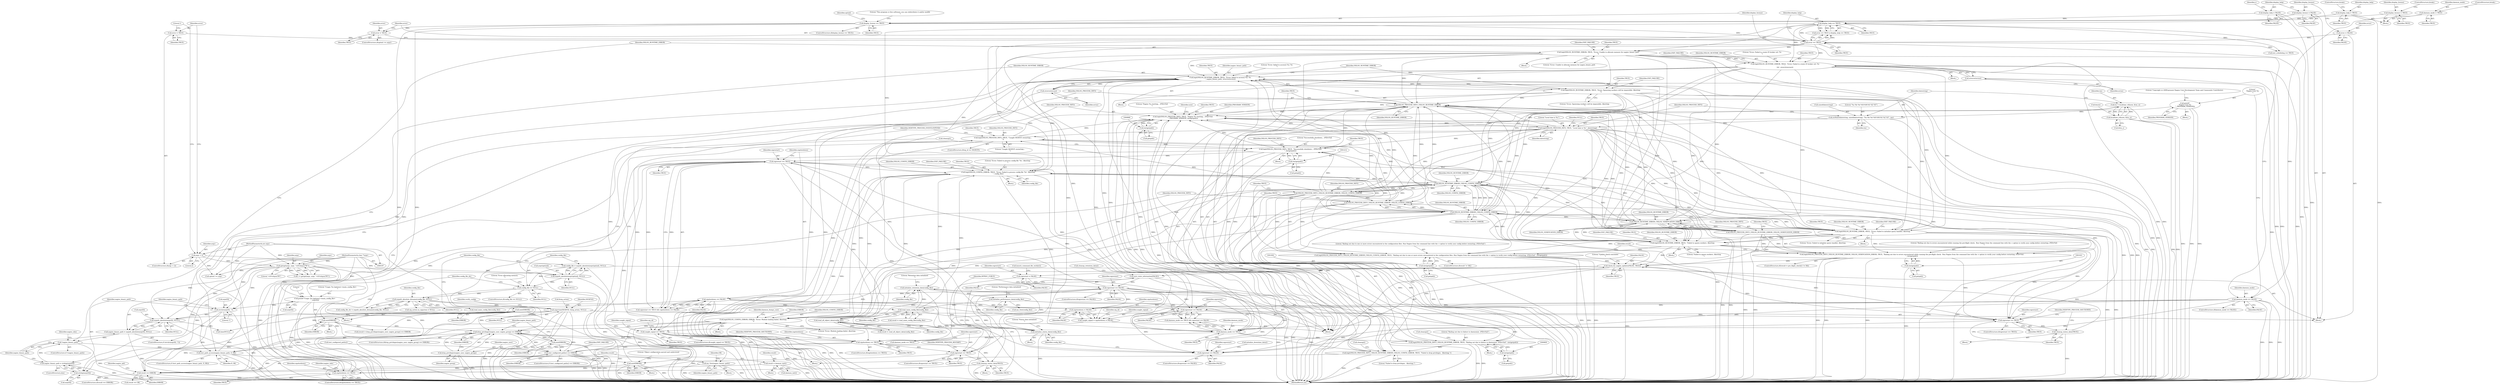 digraph "0_nagioscore_1b197346d490df2e2d3b1dcce5ac6134ad0c8752@API" {
"1001235" [label="(Call,my_free(nagios_binary_path))"];
"1000842" [label="(Call,logit(NSLOG_RUNTIME_ERROR, TRUE, \"Error: failed to access() %s: %s\n\", nagios_binary_path, strerror(errno)))"];
"1000803" [label="(Call,NSLOG_PROCESS_INFO | NSLOG_RUNTIME_ERROR)"];
"1001154" [label="(Call,logit(NSLOG_PROCESS_INFO, TRUE, \"Caught SIGHUP, restarting...\n\"))"];
"1000887" [label="(Call,logit(NSLOG_PROCESS_INFO, TRUE, \"Local time is %s\", datestring))"];
"1000862" [label="(Call,logit(NSLOG_PROCESS_INFO, TRUE, \"Nagios %s starting... (PID=%d)\n\", PROGRAM_VERSION, (int)getpid()))"];
"1001207" [label="(Call,logit(NSLOG_PROCESS_INFO, TRUE, \"Successfully shutdown... (PID=%d)\n\", (int)getpid()))"];
"1000994" [label="(Call,NSLOG_PROCESS_INFO | NSLOG_RUNTIME_ERROR | NSLOG_CONFIG_ERROR)"];
"1000996" [label="(Call,NSLOG_RUNTIME_ERROR | NSLOG_CONFIG_ERROR)"];
"1000715" [label="(Call,logit(NSLOG_RUNTIME_ERROR, TRUE, \"Error: Failed to create IO broker set: %s\n\",\n\t\t\t\t  strerror(errno)))"];
"1000703" [label="(Call,logit(NSLOG_RUNTIME_ERROR, TRUE, \"Error: Unable to allocate memory for nagios_binary_path\n\"))"];
"1000394" [label="(Call,display_help == TRUE)"];
"1000211" [label="(Call,display_help = FALSE)"];
"1000276" [label="(Call,display_help = TRUE)"];
"1000391" [label="(Call,error == TRUE)"];
"1000386" [label="(Call,error = TRUE)"];
"1000356" [label="(Call,display_license == TRUE)"];
"1000281" [label="(Call,display_license = TRUE)"];
"1000207" [label="(Call,display_license = FALSE)"];
"1000249" [label="(Call,error = TRUE)"];
"1000203" [label="(Call,error = FALSE)"];
"1000719" [label="(Call,strerror(errno))"];
"1000849" [label="(Call,logit(NSLOG_RUNTIME_ERROR, TRUE, \"Error: Spawning workers will be impossible. Aborting.\n\"))"];
"1000829" [label="(Call,NSLOG_RUNTIME_ERROR | NSLOG_CONFIG_ERROR)"];
"1001015" [label="(Call,NSLOG_RUNTIME_ERROR | NSLOG_VERIFICATION_ERROR)"];
"1000926" [label="(Call,logit(NSLOG_RUNTIME_ERROR, TRUE, \"Failed to spawn workers. Aborting\n\"))"];
"1000909" [label="(Call,logit(NSLOG_RUNTIME_ERROR, TRUE, \"Error: Failed to initialize query handler. Aborting\n\"))"];
"1000961" [label="(Call,logit(NSLOG_CONFIG_ERROR, ERROR, \"Error: Module loading failed. Aborting.\n\"))"];
"1000755" [label="(Call,logit(NSLOG_CONFIG_ERROR, TRUE, \"Error: Failed to process config file '%s'. Aborting\n\", config_file))"];
"1001217" [label="(Call,sigrestart == TRUE)"];
"1001188" [label="(Call,sigrestart == FALSE)"];
"1001174" [label="(Call,sigrestart == TRUE)"];
"1001105" [label="(Call,sigrestart = FALSE)"];
"1001089" [label="(Call,check_for_nagios_updates(FALSE, TRUE))"];
"1001058" [label="(Call,sigrestart == FALSE)"];
"1000790" [label="(Call,sigrestart == FALSE)"];
"1000337" [label="(Call,daemon_mode == FALSE)"];
"1000295" [label="(Call,daemon_mode = TRUE)"];
"1001220" [label="(Call,sigshutdown == FALSE)"];
"1001197" [label="(Call,sigshutdown == TRUE)"];
"1001164" [label="(Call,sigshutdown == TRUE)"];
"1000732" [label="(Call,sigshutdown = FALSE)"];
"1001146" [label="(Call,caught_signal == TRUE)"];
"1000730" [label="(Call,caught_signal = sigshutdown = FALSE)"];
"1001192" [label="(Call,cleanup_status_data(TRUE))"];
"1001029" [label="(Call,sigrestart == TRUE)"];
"1000993" [label="(Call,logit(NSLOG_PROCESS_INFO | NSLOG_RUNTIME_ERROR | NSLOG_CONFIG_ERROR, TRUE, \"Bailing out due to one or more errors encountered in the configuration files. Run Nagios from the command line with the -v option to verify your config before restarting. (PID=%d)\", (int)getpid()))"];
"1001001" [label="(Call,(int)getpid())"];
"1001012" [label="(Call,logit(NSLOG_PROCESS_INFO | NSLOG_RUNTIME_ERROR | NSLOG_VERIFICATION_ERROR, TRUE, \"Bailing out due to errors encountered while running the pre-flight check.  Run Nagios from the command line with the -v option to verify your config before restarting. (PID=%d)\n\", (int)getpid()))"];
"1001013" [label="(Call,NSLOG_PROCESS_INFO | NSLOG_RUNTIME_ERROR | NSLOG_VERIFICATION_ERROR)"];
"1001020" [label="(Call,(int)getpid())"];
"1001033" [label="(Call,cleanup_status_data(TRUE))"];
"1001182" [label="(Call,save_state_information(FALSE))"];
"1000748" [label="(Call,read_main_config_file(config_file))"];
"1001079" [label="(Call,initialize_performance_data(config_file))"];
"1001069" [label="(Call,initialize_retention_data(config_file))"];
"1000987" [label="(Call,read_all_object_data(config_file))"];
"1001062" [label="(Call,initialize_status_data(config_file))"];
"1000457" [label="(Call,nspath_absolute_dirname(config_file, NULL))"];
"1000447" [label="(Call,config_file == NULL)"];
"1000439" [label="(Call,config_file = nspath_absolute(argv[optind], NULL))"];
"1000441" [label="(Call,nspath_absolute(argv[optind], NULL))"];
"1000257" [label="(Call,getopt(argc, argv, \"+hVvdspuxTW\"))"];
"1000246" [label="(Call,argc < 2)"];
"1000198" [label="(MethodParameterIn,int argc)"];
"1000199" [label="(MethodParameterIn,char **argv)"];
"1000856" [label="(Call,test_configured_paths() == ERROR)"];
"1000820" [label="(Call,drop_privileges(nagios_user, nagios_group) == ERROR)"];
"1000821" [label="(Call,drop_privileges(nagios_user, nagios_group))"];
"1001041" [label="(Call,exit(ERROR))"];
"1000437" [label="(Call,exit(ERROR))"];
"1000798" [label="(Call,result == ERROR)"];
"1000794" [label="(Call,result = daemon_init())"];
"1000453" [label="(Call,exit(ERROR))"];
"1000835" [label="(Call,exit(ERROR))"];
"1001211" [label="(Call,(int)getpid())"];
"1000827" [label="(Call,NSLOG_PROCESS_INFO | NSLOG_RUNTIME_ERROR | NSLOG_CONFIG_ERROR)"];
"1000787" [label="(Call,daemon_mode == TRUE)"];
"1000802" [label="(Call,logit(NSLOG_PROCESS_INFO | NSLOG_RUNTIME_ERROR, TRUE, \"Bailing out due to failure to daemonize. (PID=%d)\", (int)getpid()))"];
"1000808" [label="(Call,(int)getpid())"];
"1000826" [label="(Call,logit(NSLOG_PROCESS_INFO | NSLOG_RUNTIME_ERROR | NSLOG_CONFIG_ERROR, TRUE, \"Failed to drop privileges.  Aborting.\"))"];
"1000341" [label="(Call,printf(\"\nNagios Core %s\n\", PROGRAM_VERSION))"];
"1000867" [label="(Call,(int)getpid())"];
"1000881" [label="(Call,strftime(datestring, sizeof(datestring), \"%a %b %d %H:%M:%S %Z %Y\", tm))"];
"1000874" [label="(Call,tm = localtime_r(&now, &tm_s))"];
"1000876" [label="(Call,localtime_r(&now, &tm_s))"];
"1000838" [label="(Call,test_path_access(nagios_binary_path, X_OK))"];
"1000700" [label="(Call,!nagios_binary_path)"];
"1000685" [label="(Call,nagios_binary_path = nspath_absolute(argv[0], NULL))"];
"1000687" [label="(Call,nspath_absolute(argv[0], NULL))"];
"1000680" [label="(Call,strchr(argv[0], '/'))"];
"1000398" [label="(Call,printf(\"Usage: %s [options] <main_config_file>\n\", argv[0]))"];
"1000482" [label="(Call,sigaction(SIGXFSZ, &sig_action, NULL))"];
"1000693" [label="(Call,nagios_binary_path = strdup(argv[0]))"];
"1000695" [label="(Call,strdup(argv[0]))"];
"1000847" [label="(Call,strerror(errno))"];
"1000799" [label="(Identifier,result)"];
"1000253" [label="(Literal,1)"];
"1000694" [label="(Identifier,nagios_binary_path)"];
"1000858" [label="(Identifier,ERROR)"];
"1000881" [label="(Call,strftime(datestring, sizeof(datestring), \"%a %b %d %H:%M:%S %Z %Y\", tm))"];
"1000339" [label="(Identifier,FALSE)"];
"1001060" [label="(Identifier,FALSE)"];
"1000837" [label="(ControlStructure,if (test_path_access(nagios_binary_path, X_OK)))"];
"1000987" [label="(Call,read_all_object_data(config_file))"];
"1000911" [label="(Identifier,TRUE)"];
"1000678" [label="(Block,)"];
"1001192" [label="(Call,cleanup_status_data(TRUE))"];
"1000797" [label="(ControlStructure,if(result == ERROR))"];
"1000786" [label="(Call,daemon_mode == TRUE && sigrestart == FALSE)"];
"1001187" [label="(ControlStructure,if(sigrestart == FALSE))"];
"1000257" [label="(Call,getopt(argc, argv, \"+hVvdspuxTW\"))"];
"1001189" [label="(Identifier,sigrestart)"];
"1000250" [label="(Identifier,error)"];
"1000843" [label="(Identifier,NSLOG_RUNTIME_ERROR)"];
"1000460" [label="(Call,sig_action.sa_sigaction = NULL)"];
"1000912" [label="(Literal,\"Error: Failed to initialize query handler. Aborting\n\")"];
"1000883" [label="(Call,sizeof(datestring))"];
"1000388" [label="(Identifier,TRUE)"];
"1001195" [label="(Identifier,WPROC_FORCE)"];
"1001006" [label="(ControlStructure,if((result = pre_flight_check()) != OK))"];
"1000796" [label="(Call,daemon_init())"];
"1000925" [label="(Block,)"];
"1001107" [label="(Identifier,FALSE)"];
"1000851" [label="(Identifier,TRUE)"];
"1000794" [label="(Call,result = daemon_init())"];
"1001200" [label="(Block,)"];
"1000681" [label="(Call,argv[0])"];
"1001236" [label="(Identifier,nagios_binary_path)"];
"1000283" [label="(Identifier,TRUE)"];
"1000847" [label="(Call,strerror(errno))"];
"1000398" [label="(Call,printf(\"Usage: %s [options] <main_config_file>\n\", argv[0]))"];
"1001027" [label="(Block,)"];
"1000867" [label="(Call,(int)getpid())"];
"1001016" [label="(Identifier,NSLOG_RUNTIME_ERROR)"];
"1001148" [label="(Identifier,TRUE)"];
"1000842" [label="(Call,logit(NSLOG_RUNTIME_ERROR, TRUE, \"Error: failed to access() %s: %s\n\", nagios_binary_path, strerror(errno)))"];
"1000754" [label="(Block,)"];
"1000382" [label="(ControlStructure,if(optind >= argc))"];
"1000486" [label="(Identifier,NULL)"];
"1000839" [label="(Identifier,nagios_binary_path)"];
"1001221" [label="(Identifier,sigshutdown)"];
"1000963" [label="(Identifier,ERROR)"];
"1000445" [label="(Identifier,NULL)"];
"1001091" [label="(Identifier,TRUE)"];
"1001196" [label="(ControlStructure,if(sigshutdown == TRUE))"];
"1000985" [label="(Call,result = read_all_object_data(config_file))"];
"1001184" [label="(Call,cleanup_retention_data())"];
"1000805" [label="(Identifier,NSLOG_RUNTIME_ERROR)"];
"1000273" [label="(Block,)"];
"1001059" [label="(Identifier,sigrestart)"];
"1000852" [label="(Literal,\"Error: Spawning workers will be impossible. Aborting.\n\")"];
"1001000" [label="(Literal,\"Bailing out due to one or more errors encountered in the configuration files. Run Nagios from the command line with the -v option to verify your config before restarting. (PID=%d)\")"];
"1000822" [label="(Identifier,nagios_user)"];
"1000204" [label="(Identifier,error)"];
"1001154" [label="(Call,logit(NSLOG_PROCESS_INFO, TRUE, \"Caught SIGHUP, restarting...\n\"))"];
"1000848" [label="(Identifier,errno)"];
"1001235" [label="(Call,my_free(nagios_binary_path))"];
"1001188" [label="(Call,sigrestart == FALSE)"];
"1000733" [label="(Identifier,sigshutdown)"];
"1000459" [label="(Identifier,NULL)"];
"1000862" [label="(Call,logit(NSLOG_PROCESS_INFO, TRUE, \"Nagios %s starting... (PID=%d)\n\", PROGRAM_VERSION, (int)getpid()))"];
"1000821" [label="(Call,drop_privileges(nagios_user, nagios_group))"];
"1000199" [label="(MethodParameterIn,char **argv)"];
"1000680" [label="(Call,strchr(argv[0], '/'))"];
"1001145" [label="(ControlStructure,if(caught_signal == TRUE))"];
"1000438" [label="(Identifier,ERROR)"];
"1001217" [label="(Call,sigrestart == TRUE)"];
"1000871" [label="(Identifier,now)"];
"1000207" [label="(Call,display_license = FALSE)"];
"1001044" [label="(Literal,\"Object configuration parsed and understood\n\")"];
"1000789" [label="(Identifier,TRUE)"];
"1001028" [label="(ControlStructure,if(sigrestart == TRUE))"];
"1000874" [label="(Call,tm = localtime_r(&now, &tm_s))"];
"1000437" [label="(Call,exit(ERROR))"];
"1000910" [label="(Identifier,NSLOG_RUNTIME_ERROR)"];
"1000829" [label="(Call,NSLOG_RUNTIME_ERROR | NSLOG_CONFIG_ERROR)"];
"1000356" [label="(Call,display_license == TRUE)"];
"1000258" [label="(Identifier,argc)"];
"1001198" [label="(Identifier,sigshutdown)"];
"1001239" [label="(MethodReturn,int)"];
"1000798" [label="(Call,result == ERROR)"];
"1000399" [label="(Literal,\"Usage: %s [options] <main_config_file>\n\")"];
"1000806" [label="(Identifier,TRUE)"];
"1000844" [label="(Identifier,TRUE)"];
"1000383" [label="(Call,optind >= argc)"];
"1000993" [label="(Call,logit(NSLOG_PROCESS_INFO | NSLOG_RUNTIME_ERROR | NSLOG_CONFIG_ERROR, TRUE, \"Bailing out due to one or more errors encountered in the configuration files. Run Nagios from the command line with the -v option to verify your config before restarting. (PID=%d)\", (int)getpid()))"];
"1000927" [label="(Identifier,NSLOG_RUNTIME_ERROR)"];
"1000278" [label="(Identifier,TRUE)"];
"1000716" [label="(Identifier,NSLOG_RUNTIME_ERROR)"];
"1000679" [label="(ControlStructure,if (strchr(argv[0], '/')))"];
"1001058" [label="(Call,sigrestart == FALSE)"];
"1000830" [label="(Identifier,NSLOG_RUNTIME_ERROR)"];
"1000457" [label="(Call,nspath_absolute_dirname(config_file, NULL))"];
"1000704" [label="(Identifier,NSLOG_RUNTIME_ERROR)"];
"1000718" [label="(Literal,\"Error: Failed to create IO broker set: %s\n\")"];
"1000211" [label="(Call,display_help = FALSE)"];
"1000705" [label="(Identifier,TRUE)"];
"1001033" [label="(Call,cleanup_status_data(TRUE))"];
"1000246" [label="(Call,argc < 2)"];
"1001197" [label="(Call,sigshutdown == TRUE)"];
"1000882" [label="(Identifier,datestring)"];
"1001017" [label="(Identifier,NSLOG_VERIFICATION_ERROR)"];
"1000756" [label="(Identifier,NSLOG_CONFIG_ERROR)"];
"1000891" [label="(Identifier,datestring)"];
"1000358" [label="(Identifier,TRUE)"];
"1001178" [label="(Identifier,NEBTYPE_PROCESS_RESTART)"];
"1001220" [label="(Call,sigshutdown == FALSE)"];
"1000453" [label="(Call,exit(ERROR))"];
"1000734" [label="(Identifier,FALSE)"];
"1000404" [label="(Literal,\"\n\")"];
"1000889" [label="(Identifier,TRUE)"];
"1000755" [label="(Call,logit(NSLOG_CONFIG_ERROR, TRUE, \"Error: Failed to process config file '%s'. Aborting\n\", config_file))"];
"1000931" [label="(Identifier,EXIT_FAILURE)"];
"1000820" [label="(Call,drop_privileges(nagios_user, nagios_group) == ERROR)"];
"1001036" [label="(Identifier,NEBTYPE_PROCESS_SHUTDOWN)"];
"1000361" [label="(Literal,\"This program is free software; you can redistribute it and/or modify\n\")"];
"1000787" [label="(Call,daemon_mode == TRUE)"];
"1000483" [label="(Identifier,SIGXFSZ)"];
"1000761" [label="(Identifier,EXIT_FAILURE)"];
"1000791" [label="(Identifier,sigrestart)"];
"1000855" [label="(ControlStructure,if (test_configured_paths() == ERROR))"];
"1000982" [label="(Call,result == OK)"];
"1000732" [label="(Call,sigshutdown = FALSE)"];
"1000297" [label="(Identifier,TRUE)"];
"1000699" [label="(ControlStructure,if (!nagios_binary_path))"];
"1001066" [label="(Call,initialize_downtime_data())"];
"1001191" [label="(Block,)"];
"1000748" [label="(Call,read_main_config_file(config_file))"];
"1000212" [label="(Identifier,display_help)"];
"1000345" [label="(Literal,\"Copyright (c) 2009-present Nagios Core Development Team and Community Contributors\n\")"];
"1001216" [label="(Call,sigrestart == TRUE && sigshutdown == FALSE)"];
"1000879" [label="(Call,&tm_s)"];
"1001207" [label="(Call,logit(NSLOG_PROCESS_INFO, TRUE, \"Successfully shutdown... (PID=%d)\n\", (int)getpid()))"];
"1000276" [label="(Call,display_help = TRUE)"];
"1000875" [label="(Identifier,tm)"];
"1000808" [label="(Call,(int)getpid())"];
"1000703" [label="(Call,logit(NSLOG_RUNTIME_ERROR, TRUE, \"Error: Unable to allocate memory for nagios_binary_path\n\"))"];
"1001108" [label="(Call,launch_command_file_worker())"];
"1000823" [label="(Identifier,nagios_group)"];
"1001034" [label="(Identifier,TRUE)"];
"1000717" [label="(Identifier,TRUE)"];
"1000715" [label="(Call,logit(NSLOG_RUNTIME_ERROR, TRUE, \"Error: Failed to create IO broker set: %s\n\",\n\t\t\t\t  strerror(errno)))"];
"1001199" [label="(Identifier,TRUE)"];
"1001175" [label="(Identifier,sigrestart)"];
"1001165" [label="(Identifier,sigshutdown)"];
"1000890" [label="(Literal,\"Local time is %s\")"];
"1001157" [label="(Literal,\"Caught SIGHUP, restarting...\n\")"];
"1001041" [label="(Call,exit(ERROR))"];
"1000255" [label="(Call,c = getopt(argc, argv, \"+hVvdspuxTW\"))"];
"1000826" [label="(Call,logit(NSLOG_PROCESS_INFO | NSLOG_RUNTIME_ERROR | NSLOG_CONFIG_ERROR, TRUE, \"Failed to drop privileges.  Aborting.\"))"];
"1000834" [label="(Call,cleanup())"];
"1000688" [label="(Call,argv[0])"];
"1000962" [label="(Identifier,NSLOG_CONFIG_ERROR)"];
"1000684" [label="(Literal,'/')"];
"1001082" [label="(Literal,\"Performance data initialized\n\")"];
"1001168" [label="(Identifier,NEBTYPE_PROCESS_SHUTDOWN)"];
"1001003" [label="(Call,getpid())"];
"1001042" [label="(Identifier,ERROR)"];
"1001146" [label="(Call,caught_signal == TRUE)"];
"1000885" [label="(Literal,\"%a %b %d %H:%M:%S %Z %Y\")"];
"1000815" [label="(Identifier,nagios_pid)"];
"1001061" [label="(Block,)"];
"1001156" [label="(Identifier,TRUE)"];
"1000247" [label="(Identifier,argc)"];
"1000964" [label="(Literal,\"Error: Module loading failed. Aborting.\n\")"];
"1001090" [label="(Identifier,FALSE)"];
"1000446" [label="(ControlStructure,if(config_file == NULL))"];
"1001166" [label="(Identifier,TRUE)"];
"1000832" [label="(Identifier,TRUE)"];
"1001213" [label="(Call,getpid())"];
"1000746" [label="(Call,result = read_main_config_file(config_file))"];
"1000854" [label="(Identifier,EXIT_FAILURE)"];
"1001183" [label="(Identifier,FALSE)"];
"1000393" [label="(Identifier,TRUE)"];
"1000929" [label="(Literal,\"Failed to spawn workers. Aborting\n\")"];
"1001193" [label="(Identifier,TRUE)"];
"1000792" [label="(Identifier,FALSE)"];
"1000452" [label="(Literal,\"Error allocating memory.\n\")"];
"1000846" [label="(Identifier,nagios_binary_path)"];
"1001089" [label="(Call,check_for_nagios_updates(FALSE, TRUE))"];
"1000502" [label="(Call,read_main_config_file(config_file))"];
"1000994" [label="(Call,NSLOG_PROCESS_INFO | NSLOG_RUNTIME_ERROR | NSLOG_CONFIG_ERROR)"];
"1000341" [label="(Call,printf(\"\nNagios Core %s\n\", PROGRAM_VERSION))"];
"1000886" [label="(Identifier,tm)"];
"1000213" [label="(Identifier,FALSE)"];
"1000724" [label="(Block,)"];
"1000482" [label="(Call,sigaction(SIGXFSZ, &sig_action, NULL))"];
"1000455" [label="(Call,config_file_dir = nspath_absolute_dirname(config_file, NULL))"];
"1000863" [label="(Identifier,NSLOG_PROCESS_INFO)"];
"1000811" [label="(Call,cleanup())"];
"1000203" [label="(Call,error = FALSE)"];
"1000845" [label="(Literal,\"Error: failed to access() %s: %s\n\")"];
"1000800" [label="(Identifier,ERROR)"];
"1000838" [label="(Call,test_path_access(nagios_binary_path, X_OK))"];
"1001159" [label="(Identifier,NEBTYPE_PROCESS_EVENTLOOPEND)"];
"1000810" [label="(Call,getpid())"];
"1000887" [label="(Call,logit(NSLOG_PROCESS_INFO, TRUE, \"Local time is %s\", datestring))"];
"1000996" [label="(Call,NSLOG_RUNTIME_ERROR | NSLOG_CONFIG_ERROR)"];
"1000198" [label="(MethodParameterIn,int argc)"];
"1001209" [label="(Identifier,TRUE)"];
"1001062" [label="(Call,initialize_status_data(config_file))"];
"1000909" [label="(Call,logit(NSLOG_RUNTIME_ERROR, TRUE, \"Error: Failed to initialize query handler. Aborting\n\"))"];
"1001069" [label="(Call,initialize_retention_data(config_file))"];
"1000857" [label="(Call,test_configured_paths())"];
"1000249" [label="(Call,error = TRUE)"];
"1000441" [label="(Call,nspath_absolute(argv[optind], NULL))"];
"1000251" [label="(Identifier,TRUE)"];
"1000454" [label="(Identifier,ERROR)"];
"1000208" [label="(Identifier,display_license)"];
"1000298" [label="(ControlStructure,break;)"];
"1001182" [label="(Call,save_state_information(FALSE))"];
"1000392" [label="(Identifier,error)"];
"1000749" [label="(Identifier,config_file)"];
"1000836" [label="(Identifier,ERROR)"];
"1000999" [label="(Identifier,TRUE)"];
"1000296" [label="(Identifier,daemon_mode)"];
"1001190" [label="(Identifier,FALSE)"];
"1000757" [label="(Identifier,TRUE)"];
"1000284" [label="(ControlStructure,break;)"];
"1000458" [label="(Identifier,config_file)"];
"1000342" [label="(Literal,\"\nNagios Core %s\n\")"];
"1000397" [label="(Block,)"];
"1000343" [label="(Identifier,PROGRAM_VERSION)"];
"1001022" [label="(Call,getpid())"];
"1000338" [label="(Identifier,daemon_mode)"];
"1000489" [label="(Identifier,verify_config)"];
"1000766" [label="(Call,time(NULL))"];
"1001164" [label="(Call,sigshutdown == TRUE)"];
"1001079" [label="(Call,initialize_performance_data(config_file))"];
"1000790" [label="(Call,sigrestart == FALSE)"];
"1000731" [label="(Identifier,caught_signal)"];
"1001238" [label="(Identifier,OK)"];
"1000720" [label="(Identifier,errno)"];
"1000864" [label="(Identifier,TRUE)"];
"1000696" [label="(Call,argv[0])"];
"1000387" [label="(Identifier,error)"];
"1001018" [label="(Identifier,TRUE)"];
"1000960" [label="(Block,)"];
"1000827" [label="(Call,NSLOG_PROCESS_INFO | NSLOG_RUNTIME_ERROR | NSLOG_CONFIG_ERROR)"];
"1001031" [label="(Identifier,TRUE)"];
"1001030" [label="(Identifier,sigrestart)"];
"1000807" [label="(Literal,\"Bailing out due to failure to daemonize. (PID=%d)\")"];
"1000961" [label="(Call,logit(NSLOG_CONFIG_ERROR, ERROR, \"Error: Module loading failed. Aborting.\n\"))"];
"1000248" [label="(Literal,2)"];
"1000995" [label="(Identifier,NSLOG_PROCESS_INFO)"];
"1000869" [label="(Call,getpid())"];
"1000861" [label="(Identifier,EXIT_FAILURE)"];
"1000205" [label="(Identifier,FALSE)"];
"1001208" [label="(Identifier,NSLOG_PROCESS_INFO)"];
"1000440" [label="(Identifier,config_file)"];
"1000719" [label="(Call,strerror(errno))"];
"1000835" [label="(Call,exit(ERROR))"];
"1000702" [label="(Block,)"];
"1000876" [label="(Call,localtime_r(&now, &tm_s))"];
"1000692" [label="(ControlStructure,else)"];
"1000988" [label="(Identifier,config_file)"];
"1000281" [label="(Call,display_license = TRUE)"];
"1001106" [label="(Identifier,sigrestart)"];
"1000888" [label="(Identifier,NSLOG_PROCESS_INFO)"];
"1000804" [label="(Identifier,NSLOG_PROCESS_INFO)"];
"1001150" [label="(ControlStructure,if(sig_id == SIGHUP))"];
"1000802" [label="(Call,logit(NSLOG_PROCESS_INFO | NSLOG_RUNTIME_ERROR, TRUE, \"Bailing out due to failure to daemonize. (PID=%d)\", (int)getpid()))"];
"1001014" [label="(Identifier,NSLOG_PROCESS_INFO)"];
"1000384" [label="(Identifier,optind)"];
"1001222" [label="(Identifier,FALSE)"];
"1000841" [label="(Block,)"];
"1001001" [label="(Call,(int)getpid())"];
"1000396" [label="(Identifier,TRUE)"];
"1000708" [label="(Identifier,EXIT_FAILURE)"];
"1001155" [label="(Identifier,NSLOG_PROCESS_INFO)"];
"1000914" [label="(Identifier,EXIT_FAILURE)"];
"1000386" [label="(Call,error = TRUE)"];
"1000866" [label="(Identifier,PROGRAM_VERSION)"];
"1001219" [label="(Identifier,TRUE)"];
"1000245" [label="(ControlStructure,if(argc < 2))"];
"1000447" [label="(Call,config_file == NULL)"];
"1001025" [label="(Identifier,result)"];
"1001173" [label="(ControlStructure,if(sigrestart == TRUE))"];
"1000706" [label="(Literal,\"Error: Unable to allocate memory for nagios_binary_path\n\")"];
"1000712" [label="(Identifier,nagios_iobs)"];
"1000395" [label="(Identifier,display_help)"];
"1001174" [label="(Call,sigrestart == TRUE)"];
"1000819" [label="(ControlStructure,if(drop_privileges(nagios_user, nagios_group) == ERROR))"];
"1000828" [label="(Identifier,NSLOG_PROCESS_INFO)"];
"1001147" [label="(Identifier,caught_signal)"];
"1001152" [label="(Identifier,sig_id)"];
"1001029" [label="(Call,sigrestart == TRUE)"];
"1000449" [label="(Identifier,NULL)"];
"1000279" [label="(ControlStructure,break;)"];
"1001072" [label="(Literal,\"Retention data initialized\n\")"];
"1000277" [label="(Identifier,display_help)"];
"1001070" [label="(Identifier,config_file)"];
"1000336" [label="(ControlStructure,if(daemon_mode == FALSE))"];
"1000484" [label="(Call,&sig_action)"];
"1000856" [label="(Call,test_configured_paths() == ERROR)"];
"1000216" [label="(Identifier,c)"];
"1000448" [label="(Identifier,config_file)"];
"1000758" [label="(Literal,\"Error: Failed to process config file '%s'. Aborting\n\")"];
"1000390" [label="(Call,error == TRUE || display_help == TRUE)"];
"1001231" [label="(Call,my_free(config_file))"];
"1000627" [label="(Call,test_scheduling == TRUE)"];
"1000209" [label="(Identifier,FALSE)"];
"1000700" [label="(Call,!nagios_binary_path)"];
"1000840" [label="(Identifier,X_OK)"];
"1000893" [label="(Identifier,NULL)"];
"1000966" [label="(Identifier,daemon_dumps_core)"];
"1001012" [label="(Call,logit(NSLOG_PROCESS_INFO | NSLOG_RUNTIME_ERROR | NSLOG_VERIFICATION_ERROR, TRUE, \"Bailing out due to errors encountered while running the pre-flight check.  Run Nagios from the command line with the -v option to verify your config before restarting. (PID=%d)\n\", (int)getpid()))"];
"1001105" [label="(Call,sigrestart = FALSE)"];
"1001057" [label="(ControlStructure,if(sigrestart == FALSE))"];
"1000357" [label="(Identifier,display_license)"];
"1000788" [label="(Identifier,daemon_mode)"];
"1000803" [label="(Call,NSLOG_PROCESS_INFO | NSLOG_RUNTIME_ERROR)"];
"1000793" [label="(Block,)"];
"1000691" [label="(Identifier,NULL)"];
"1000801" [label="(Block,)"];
"1001019" [label="(Literal,\"Bailing out due to errors encountered while running the pre-flight check.  Run Nagios from the command line with the -v option to verify your config before restarting. (PID=%d)\n\")"];
"1000877" [label="(Call,&now)"];
"1001176" [label="(Identifier,TRUE)"];
"1001015" [label="(Call,NSLOG_RUNTIME_ERROR | NSLOG_VERIFICATION_ERROR)"];
"1000518" [label="(Call,(result = drop_privileges(nagios_user, nagios_group)) == ERROR)"];
"1001032" [label="(Block,)"];
"1000928" [label="(Identifier,TRUE)"];
"1000394" [label="(Call,display_help == TRUE)"];
"1001210" [label="(Literal,\"Successfully shutdown... (PID=%d)\n\")"];
"1000989" [label="(ControlStructure,if(result != OK))"];
"1000450" [label="(Block,)"];
"1000259" [label="(Identifier,argv)"];
"1000850" [label="(Identifier,NSLOG_RUNTIME_ERROR)"];
"1000714" [label="(Block,)"];
"1000686" [label="(Identifier,nagios_binary_path)"];
"1000439" [label="(Call,config_file = nspath_absolute(argv[optind], NULL))"];
"1001065" [label="(Literal,\"Status data initialized\n\")"];
"1001214" [label="(Call,cleanup())"];
"1001218" [label="(Identifier,sigrestart)"];
"1000865" [label="(Literal,\"Nagios %s starting... (PID=%d)\n\")"];
"1000687" [label="(Call,nspath_absolute(argv[0], NULL))"];
"1001224" [label="(Call,daemon_mode == TRUE)"];
"1000795" [label="(Identifier,result)"];
"1001211" [label="(Call,(int)getpid())"];
"1000282" [label="(Identifier,display_license)"];
"1000295" [label="(Call,daemon_mode = TRUE)"];
"1000701" [label="(Identifier,nagios_binary_path)"];
"1001063" [label="(Identifier,config_file)"];
"1000759" [label="(Identifier,config_file)"];
"1000824" [label="(Identifier,ERROR)"];
"1000260" [label="(Literal,\"+hVvdspuxTW\")"];
"1001020" [label="(Call,(int)getpid())"];
"1000736" [label="(Identifier,sig_id)"];
"1000456" [label="(Identifier,config_file_dir)"];
"1000355" [label="(ControlStructure,if(display_license == TRUE))"];
"1000340" [label="(Block,)"];
"1000833" [label="(Literal,\"Failed to drop privileges.  Aborting.\")"];
"1001093" [label="(Literal,\"Update check concluded\n\")"];
"1000685" [label="(Call,nagios_binary_path = nspath_absolute(argv[0], NULL))"];
"1001163" [label="(ControlStructure,if(sigshutdown == TRUE))"];
"1000926" [label="(Call,logit(NSLOG_RUNTIME_ERROR, TRUE, \"Failed to spawn workers. Aborting\n\"))"];
"1000200" [label="(Block,)"];
"1000849" [label="(Call,logit(NSLOG_RUNTIME_ERROR, TRUE, \"Error: Spawning workers will be impossible. Aborting.\n\"))"];
"1000693" [label="(Call,nagios_binary_path = strdup(argv[0]))"];
"1001013" [label="(Call,NSLOG_PROCESS_INFO | NSLOG_RUNTIME_ERROR | NSLOG_VERIFICATION_ERROR)"];
"1000695" [label="(Call,strdup(argv[0]))"];
"1000400" [label="(Call,argv[0])"];
"1001080" [label="(Identifier,config_file)"];
"1000730" [label="(Call,caught_signal = sigshutdown = FALSE)"];
"1001202" [label="(Identifier,nagios_iobs)"];
"1000998" [label="(Identifier,NSLOG_CONFIG_ERROR)"];
"1000831" [label="(Identifier,NSLOG_CONFIG_ERROR)"];
"1000442" [label="(Call,argv[optind])"];
"1000722" [label="(Identifier,EXIT_FAILURE)"];
"1000908" [label="(Block,)"];
"1000391" [label="(Call,error == TRUE)"];
"1000997" [label="(Identifier,NSLOG_RUNTIME_ERROR)"];
"1000337" [label="(Call,daemon_mode == FALSE)"];
"1000825" [label="(Block,)"];
"1001235" -> "1000678"  [label="AST: "];
"1001235" -> "1001236"  [label="CFG: "];
"1001236" -> "1001235"  [label="AST: "];
"1001238" -> "1001235"  [label="CFG: "];
"1001235" -> "1001239"  [label="DDG: "];
"1001235" -> "1001239"  [label="DDG: "];
"1000842" -> "1001235"  [label="DDG: "];
"1000838" -> "1001235"  [label="DDG: "];
"1000842" -> "1000841"  [label="AST: "];
"1000842" -> "1000847"  [label="CFG: "];
"1000843" -> "1000842"  [label="AST: "];
"1000844" -> "1000842"  [label="AST: "];
"1000845" -> "1000842"  [label="AST: "];
"1000846" -> "1000842"  [label="AST: "];
"1000847" -> "1000842"  [label="AST: "];
"1000850" -> "1000842"  [label="CFG: "];
"1000842" -> "1001239"  [label="DDG: "];
"1000842" -> "1001239"  [label="DDG: "];
"1000842" -> "1000838"  [label="DDG: "];
"1000803" -> "1000842"  [label="DDG: "];
"1000715" -> "1000842"  [label="DDG: "];
"1000849" -> "1000842"  [label="DDG: "];
"1000829" -> "1000842"  [label="DDG: "];
"1001015" -> "1000842"  [label="DDG: "];
"1000926" -> "1000842"  [label="DDG: "];
"1000996" -> "1000842"  [label="DDG: "];
"1000909" -> "1000842"  [label="DDG: "];
"1000703" -> "1000842"  [label="DDG: "];
"1000787" -> "1000842"  [label="DDG: "];
"1000802" -> "1000842"  [label="DDG: "];
"1000826" -> "1000842"  [label="DDG: "];
"1000838" -> "1000842"  [label="DDG: "];
"1000847" -> "1000842"  [label="DDG: "];
"1000842" -> "1000849"  [label="DDG: "];
"1000842" -> "1000849"  [label="DDG: "];
"1000803" -> "1000802"  [label="AST: "];
"1000803" -> "1000805"  [label="CFG: "];
"1000804" -> "1000803"  [label="AST: "];
"1000805" -> "1000803"  [label="AST: "];
"1000806" -> "1000803"  [label="CFG: "];
"1000803" -> "1001239"  [label="DDG: "];
"1000803" -> "1000802"  [label="DDG: "];
"1000803" -> "1000802"  [label="DDG: "];
"1001154" -> "1000803"  [label="DDG: "];
"1001207" -> "1000803"  [label="DDG: "];
"1000887" -> "1000803"  [label="DDG: "];
"1000994" -> "1000803"  [label="DDG: "];
"1001013" -> "1000803"  [label="DDG: "];
"1000715" -> "1000803"  [label="DDG: "];
"1000849" -> "1000803"  [label="DDG: "];
"1000829" -> "1000803"  [label="DDG: "];
"1001015" -> "1000803"  [label="DDG: "];
"1000926" -> "1000803"  [label="DDG: "];
"1000996" -> "1000803"  [label="DDG: "];
"1000909" -> "1000803"  [label="DDG: "];
"1000703" -> "1000803"  [label="DDG: "];
"1000803" -> "1000827"  [label="DDG: "];
"1000803" -> "1000829"  [label="DDG: "];
"1000803" -> "1000862"  [label="DDG: "];
"1000803" -> "1000909"  [label="DDG: "];
"1000803" -> "1000926"  [label="DDG: "];
"1000803" -> "1000996"  [label="DDG: "];
"1000803" -> "1001015"  [label="DDG: "];
"1001154" -> "1001150"  [label="AST: "];
"1001154" -> "1001157"  [label="CFG: "];
"1001155" -> "1001154"  [label="AST: "];
"1001156" -> "1001154"  [label="AST: "];
"1001157" -> "1001154"  [label="AST: "];
"1001159" -> "1001154"  [label="CFG: "];
"1001154" -> "1001239"  [label="DDG: "];
"1001154" -> "1001239"  [label="DDG: "];
"1001154" -> "1000827"  [label="DDG: "];
"1001154" -> "1000862"  [label="DDG: "];
"1000887" -> "1001154"  [label="DDG: "];
"1000994" -> "1001154"  [label="DDG: "];
"1001013" -> "1001154"  [label="DDG: "];
"1001146" -> "1001154"  [label="DDG: "];
"1001154" -> "1001164"  [label="DDG: "];
"1001154" -> "1001207"  [label="DDG: "];
"1000887" -> "1000724"  [label="AST: "];
"1000887" -> "1000891"  [label="CFG: "];
"1000888" -> "1000887"  [label="AST: "];
"1000889" -> "1000887"  [label="AST: "];
"1000890" -> "1000887"  [label="AST: "];
"1000891" -> "1000887"  [label="AST: "];
"1000893" -> "1000887"  [label="CFG: "];
"1000887" -> "1001239"  [label="DDG: "];
"1000887" -> "1001239"  [label="DDG: "];
"1000887" -> "1001239"  [label="DDG: "];
"1000887" -> "1000827"  [label="DDG: "];
"1000887" -> "1000862"  [label="DDG: "];
"1000862" -> "1000887"  [label="DDG: "];
"1000862" -> "1000887"  [label="DDG: "];
"1000881" -> "1000887"  [label="DDG: "];
"1000887" -> "1000909"  [label="DDG: "];
"1000887" -> "1000926"  [label="DDG: "];
"1000887" -> "1000994"  [label="DDG: "];
"1000887" -> "1000993"  [label="DDG: "];
"1000887" -> "1001013"  [label="DDG: "];
"1000887" -> "1001012"  [label="DDG: "];
"1000887" -> "1001029"  [label="DDG: "];
"1000887" -> "1001089"  [label="DDG: "];
"1000887" -> "1001207"  [label="DDG: "];
"1000862" -> "1000724"  [label="AST: "];
"1000862" -> "1000867"  [label="CFG: "];
"1000863" -> "1000862"  [label="AST: "];
"1000864" -> "1000862"  [label="AST: "];
"1000865" -> "1000862"  [label="AST: "];
"1000866" -> "1000862"  [label="AST: "];
"1000867" -> "1000862"  [label="AST: "];
"1000871" -> "1000862"  [label="CFG: "];
"1000862" -> "1001239"  [label="DDG: "];
"1000862" -> "1001239"  [label="DDG: "];
"1000862" -> "1001239"  [label="DDG: "];
"1001207" -> "1000862"  [label="DDG: "];
"1000827" -> "1000862"  [label="DDG: "];
"1000994" -> "1000862"  [label="DDG: "];
"1001013" -> "1000862"  [label="DDG: "];
"1000849" -> "1000862"  [label="DDG: "];
"1000787" -> "1000862"  [label="DDG: "];
"1000802" -> "1000862"  [label="DDG: "];
"1000826" -> "1000862"  [label="DDG: "];
"1000341" -> "1000862"  [label="DDG: "];
"1000867" -> "1000862"  [label="DDG: "];
"1001207" -> "1001200"  [label="AST: "];
"1001207" -> "1001211"  [label="CFG: "];
"1001208" -> "1001207"  [label="AST: "];
"1001209" -> "1001207"  [label="AST: "];
"1001210" -> "1001207"  [label="AST: "];
"1001211" -> "1001207"  [label="AST: "];
"1001214" -> "1001207"  [label="CFG: "];
"1001207" -> "1001239"  [label="DDG: "];
"1001207" -> "1001239"  [label="DDG: "];
"1001207" -> "1001239"  [label="DDG: "];
"1001207" -> "1000827"  [label="DDG: "];
"1000994" -> "1001207"  [label="DDG: "];
"1001013" -> "1001207"  [label="DDG: "];
"1001197" -> "1001207"  [label="DDG: "];
"1001211" -> "1001207"  [label="DDG: "];
"1001207" -> "1001217"  [label="DDG: "];
"1000994" -> "1000993"  [label="AST: "];
"1000994" -> "1000996"  [label="CFG: "];
"1000995" -> "1000994"  [label="AST: "];
"1000996" -> "1000994"  [label="AST: "];
"1000999" -> "1000994"  [label="CFG: "];
"1000994" -> "1001239"  [label="DDG: "];
"1000994" -> "1001239"  [label="DDG: "];
"1000994" -> "1000827"  [label="DDG: "];
"1000994" -> "1000993"  [label="DDG: "];
"1000994" -> "1000993"  [label="DDG: "];
"1000996" -> "1000994"  [label="DDG: "];
"1000996" -> "1000994"  [label="DDG: "];
"1000996" -> "1000998"  [label="CFG: "];
"1000997" -> "1000996"  [label="AST: "];
"1000998" -> "1000996"  [label="AST: "];
"1000996" -> "1001239"  [label="DDG: "];
"1000996" -> "1001239"  [label="DDG: "];
"1000996" -> "1000755"  [label="DDG: "];
"1000996" -> "1000829"  [label="DDG: "];
"1000996" -> "1000829"  [label="DDG: "];
"1000996" -> "1000909"  [label="DDG: "];
"1000996" -> "1000926"  [label="DDG: "];
"1000996" -> "1000961"  [label="DDG: "];
"1000715" -> "1000996"  [label="DDG: "];
"1000849" -> "1000996"  [label="DDG: "];
"1000829" -> "1000996"  [label="DDG: "];
"1000829" -> "1000996"  [label="DDG: "];
"1001015" -> "1000996"  [label="DDG: "];
"1000926" -> "1000996"  [label="DDG: "];
"1000909" -> "1000996"  [label="DDG: "];
"1000703" -> "1000996"  [label="DDG: "];
"1000961" -> "1000996"  [label="DDG: "];
"1000755" -> "1000996"  [label="DDG: "];
"1000996" -> "1001015"  [label="DDG: "];
"1000715" -> "1000714"  [label="AST: "];
"1000715" -> "1000719"  [label="CFG: "];
"1000716" -> "1000715"  [label="AST: "];
"1000717" -> "1000715"  [label="AST: "];
"1000718" -> "1000715"  [label="AST: "];
"1000719" -> "1000715"  [label="AST: "];
"1000722" -> "1000715"  [label="CFG: "];
"1000715" -> "1001239"  [label="DDG: "];
"1000715" -> "1001239"  [label="DDG: "];
"1000715" -> "1001239"  [label="DDG: "];
"1000703" -> "1000715"  [label="DDG: "];
"1000703" -> "1000715"  [label="DDG: "];
"1000394" -> "1000715"  [label="DDG: "];
"1000391" -> "1000715"  [label="DDG: "];
"1000719" -> "1000715"  [label="DDG: "];
"1000715" -> "1000755"  [label="DDG: "];
"1000715" -> "1000787"  [label="DDG: "];
"1000715" -> "1000829"  [label="DDG: "];
"1000715" -> "1000909"  [label="DDG: "];
"1000715" -> "1000926"  [label="DDG: "];
"1000715" -> "1001015"  [label="DDG: "];
"1000703" -> "1000702"  [label="AST: "];
"1000703" -> "1000706"  [label="CFG: "];
"1000704" -> "1000703"  [label="AST: "];
"1000705" -> "1000703"  [label="AST: "];
"1000706" -> "1000703"  [label="AST: "];
"1000708" -> "1000703"  [label="CFG: "];
"1000703" -> "1001239"  [label="DDG: "];
"1000703" -> "1001239"  [label="DDG: "];
"1000394" -> "1000703"  [label="DDG: "];
"1000391" -> "1000703"  [label="DDG: "];
"1000703" -> "1000755"  [label="DDG: "];
"1000703" -> "1000787"  [label="DDG: "];
"1000703" -> "1000829"  [label="DDG: "];
"1000703" -> "1000909"  [label="DDG: "];
"1000703" -> "1000926"  [label="DDG: "];
"1000703" -> "1001015"  [label="DDG: "];
"1000394" -> "1000390"  [label="AST: "];
"1000394" -> "1000396"  [label="CFG: "];
"1000395" -> "1000394"  [label="AST: "];
"1000396" -> "1000394"  [label="AST: "];
"1000390" -> "1000394"  [label="CFG: "];
"1000394" -> "1001239"  [label="DDG: "];
"1000394" -> "1000390"  [label="DDG: "];
"1000394" -> "1000390"  [label="DDG: "];
"1000211" -> "1000394"  [label="DDG: "];
"1000276" -> "1000394"  [label="DDG: "];
"1000391" -> "1000394"  [label="DDG: "];
"1000394" -> "1000627"  [label="DDG: "];
"1000394" -> "1000755"  [label="DDG: "];
"1000394" -> "1000787"  [label="DDG: "];
"1000211" -> "1000200"  [label="AST: "];
"1000211" -> "1000213"  [label="CFG: "];
"1000212" -> "1000211"  [label="AST: "];
"1000213" -> "1000211"  [label="AST: "];
"1000216" -> "1000211"  [label="CFG: "];
"1000211" -> "1001239"  [label="DDG: "];
"1000276" -> "1000273"  [label="AST: "];
"1000276" -> "1000278"  [label="CFG: "];
"1000277" -> "1000276"  [label="AST: "];
"1000278" -> "1000276"  [label="AST: "];
"1000279" -> "1000276"  [label="CFG: "];
"1000276" -> "1001239"  [label="DDG: "];
"1000391" -> "1000390"  [label="AST: "];
"1000391" -> "1000393"  [label="CFG: "];
"1000392" -> "1000391"  [label="AST: "];
"1000393" -> "1000391"  [label="AST: "];
"1000395" -> "1000391"  [label="CFG: "];
"1000390" -> "1000391"  [label="CFG: "];
"1000391" -> "1001239"  [label="DDG: "];
"1000391" -> "1000390"  [label="DDG: "];
"1000391" -> "1000390"  [label="DDG: "];
"1000386" -> "1000391"  [label="DDG: "];
"1000249" -> "1000391"  [label="DDG: "];
"1000203" -> "1000391"  [label="DDG: "];
"1000356" -> "1000391"  [label="DDG: "];
"1000391" -> "1000627"  [label="DDG: "];
"1000391" -> "1000755"  [label="DDG: "];
"1000391" -> "1000787"  [label="DDG: "];
"1000386" -> "1000382"  [label="AST: "];
"1000386" -> "1000388"  [label="CFG: "];
"1000387" -> "1000386"  [label="AST: "];
"1000388" -> "1000386"  [label="AST: "];
"1000392" -> "1000386"  [label="CFG: "];
"1000356" -> "1000386"  [label="DDG: "];
"1000356" -> "1000355"  [label="AST: "];
"1000356" -> "1000358"  [label="CFG: "];
"1000357" -> "1000356"  [label="AST: "];
"1000358" -> "1000356"  [label="AST: "];
"1000361" -> "1000356"  [label="CFG: "];
"1000384" -> "1000356"  [label="CFG: "];
"1000356" -> "1001239"  [label="DDG: "];
"1000356" -> "1001239"  [label="DDG: "];
"1000281" -> "1000356"  [label="DDG: "];
"1000207" -> "1000356"  [label="DDG: "];
"1000281" -> "1000273"  [label="AST: "];
"1000281" -> "1000283"  [label="CFG: "];
"1000282" -> "1000281"  [label="AST: "];
"1000283" -> "1000281"  [label="AST: "];
"1000284" -> "1000281"  [label="CFG: "];
"1000207" -> "1000200"  [label="AST: "];
"1000207" -> "1000209"  [label="CFG: "];
"1000208" -> "1000207"  [label="AST: "];
"1000209" -> "1000207"  [label="AST: "];
"1000212" -> "1000207"  [label="CFG: "];
"1000249" -> "1000245"  [label="AST: "];
"1000249" -> "1000251"  [label="CFG: "];
"1000250" -> "1000249"  [label="AST: "];
"1000251" -> "1000249"  [label="AST: "];
"1000253" -> "1000249"  [label="CFG: "];
"1000203" -> "1000200"  [label="AST: "];
"1000203" -> "1000205"  [label="CFG: "];
"1000204" -> "1000203"  [label="AST: "];
"1000205" -> "1000203"  [label="AST: "];
"1000208" -> "1000203"  [label="CFG: "];
"1000719" -> "1000720"  [label="CFG: "];
"1000720" -> "1000719"  [label="AST: "];
"1000719" -> "1001239"  [label="DDG: "];
"1000719" -> "1000847"  [label="DDG: "];
"1000849" -> "1000841"  [label="AST: "];
"1000849" -> "1000852"  [label="CFG: "];
"1000850" -> "1000849"  [label="AST: "];
"1000851" -> "1000849"  [label="AST: "];
"1000852" -> "1000849"  [label="AST: "];
"1000854" -> "1000849"  [label="CFG: "];
"1000849" -> "1001239"  [label="DDG: "];
"1000849" -> "1001239"  [label="DDG: "];
"1000849" -> "1000829"  [label="DDG: "];
"1000849" -> "1000909"  [label="DDG: "];
"1000849" -> "1000926"  [label="DDG: "];
"1000849" -> "1001015"  [label="DDG: "];
"1000829" -> "1000827"  [label="AST: "];
"1000829" -> "1000831"  [label="CFG: "];
"1000830" -> "1000829"  [label="AST: "];
"1000831" -> "1000829"  [label="AST: "];
"1000827" -> "1000829"  [label="CFG: "];
"1000829" -> "1001239"  [label="DDG: "];
"1000829" -> "1001239"  [label="DDG: "];
"1000829" -> "1000755"  [label="DDG: "];
"1000829" -> "1000827"  [label="DDG: "];
"1000829" -> "1000827"  [label="DDG: "];
"1001015" -> "1000829"  [label="DDG: "];
"1000926" -> "1000829"  [label="DDG: "];
"1000909" -> "1000829"  [label="DDG: "];
"1000961" -> "1000829"  [label="DDG: "];
"1000755" -> "1000829"  [label="DDG: "];
"1000829" -> "1000909"  [label="DDG: "];
"1000829" -> "1000926"  [label="DDG: "];
"1000829" -> "1000961"  [label="DDG: "];
"1000829" -> "1001015"  [label="DDG: "];
"1001015" -> "1001013"  [label="AST: "];
"1001015" -> "1001017"  [label="CFG: "];
"1001016" -> "1001015"  [label="AST: "];
"1001017" -> "1001015"  [label="AST: "];
"1001013" -> "1001015"  [label="CFG: "];
"1001015" -> "1001239"  [label="DDG: "];
"1001015" -> "1001239"  [label="DDG: "];
"1001015" -> "1000909"  [label="DDG: "];
"1001015" -> "1000926"  [label="DDG: "];
"1001015" -> "1001013"  [label="DDG: "];
"1001015" -> "1001013"  [label="DDG: "];
"1000926" -> "1001015"  [label="DDG: "];
"1000909" -> "1001015"  [label="DDG: "];
"1000926" -> "1000925"  [label="AST: "];
"1000926" -> "1000929"  [label="CFG: "];
"1000927" -> "1000926"  [label="AST: "];
"1000928" -> "1000926"  [label="AST: "];
"1000929" -> "1000926"  [label="AST: "];
"1000931" -> "1000926"  [label="CFG: "];
"1000926" -> "1001239"  [label="DDG: "];
"1000926" -> "1001239"  [label="DDG: "];
"1000926" -> "1000909"  [label="DDG: "];
"1000909" -> "1000926"  [label="DDG: "];
"1000909" -> "1000926"  [label="DDG: "];
"1000926" -> "1000993"  [label="DDG: "];
"1000926" -> "1001012"  [label="DDG: "];
"1000926" -> "1001029"  [label="DDG: "];
"1000926" -> "1001089"  [label="DDG: "];
"1000909" -> "1000908"  [label="AST: "];
"1000909" -> "1000912"  [label="CFG: "];
"1000910" -> "1000909"  [label="AST: "];
"1000911" -> "1000909"  [label="AST: "];
"1000912" -> "1000909"  [label="AST: "];
"1000914" -> "1000909"  [label="CFG: "];
"1000909" -> "1001239"  [label="DDG: "];
"1000909" -> "1001239"  [label="DDG: "];
"1000909" -> "1000993"  [label="DDG: "];
"1000909" -> "1001012"  [label="DDG: "];
"1000909" -> "1001029"  [label="DDG: "];
"1000909" -> "1001089"  [label="DDG: "];
"1000961" -> "1000960"  [label="AST: "];
"1000961" -> "1000964"  [label="CFG: "];
"1000962" -> "1000961"  [label="AST: "];
"1000963" -> "1000961"  [label="AST: "];
"1000964" -> "1000961"  [label="AST: "];
"1000966" -> "1000961"  [label="CFG: "];
"1000961" -> "1001239"  [label="DDG: "];
"1000961" -> "1001239"  [label="DDG: "];
"1000961" -> "1001239"  [label="DDG: "];
"1000961" -> "1000755"  [label="DDG: "];
"1000961" -> "1000798"  [label="DDG: "];
"1000961" -> "1000820"  [label="DDG: "];
"1000755" -> "1000961"  [label="DDG: "];
"1000856" -> "1000961"  [label="DDG: "];
"1000961" -> "1001041"  [label="DDG: "];
"1000755" -> "1000754"  [label="AST: "];
"1000755" -> "1000759"  [label="CFG: "];
"1000756" -> "1000755"  [label="AST: "];
"1000757" -> "1000755"  [label="AST: "];
"1000758" -> "1000755"  [label="AST: "];
"1000759" -> "1000755"  [label="AST: "];
"1000761" -> "1000755"  [label="CFG: "];
"1000755" -> "1001239"  [label="DDG: "];
"1000755" -> "1001239"  [label="DDG: "];
"1001217" -> "1000755"  [label="DDG: "];
"1000748" -> "1000755"  [label="DDG: "];
"1000755" -> "1000787"  [label="DDG: "];
"1000755" -> "1000987"  [label="DDG: "];
"1000755" -> "1001062"  [label="DDG: "];
"1000755" -> "1001069"  [label="DDG: "];
"1001217" -> "1001216"  [label="AST: "];
"1001217" -> "1001219"  [label="CFG: "];
"1001218" -> "1001217"  [label="AST: "];
"1001219" -> "1001217"  [label="AST: "];
"1001221" -> "1001217"  [label="CFG: "];
"1001216" -> "1001217"  [label="CFG: "];
"1001217" -> "1001239"  [label="DDG: "];
"1001217" -> "1000787"  [label="DDG: "];
"1001217" -> "1000790"  [label="DDG: "];
"1001217" -> "1001029"  [label="DDG: "];
"1001217" -> "1001058"  [label="DDG: "];
"1001217" -> "1001216"  [label="DDG: "];
"1001217" -> "1001216"  [label="DDG: "];
"1001188" -> "1001217"  [label="DDG: "];
"1001197" -> "1001217"  [label="DDG: "];
"1001217" -> "1001224"  [label="DDG: "];
"1001188" -> "1001187"  [label="AST: "];
"1001188" -> "1001190"  [label="CFG: "];
"1001189" -> "1001188"  [label="AST: "];
"1001190" -> "1001188"  [label="AST: "];
"1001193" -> "1001188"  [label="CFG: "];
"1001195" -> "1001188"  [label="CFG: "];
"1001188" -> "1001239"  [label="DDG: "];
"1001188" -> "1001239"  [label="DDG: "];
"1001188" -> "1000730"  [label="DDG: "];
"1001188" -> "1000732"  [label="DDG: "];
"1001188" -> "1000786"  [label="DDG: "];
"1001188" -> "1000790"  [label="DDG: "];
"1001188" -> "1001058"  [label="DDG: "];
"1001174" -> "1001188"  [label="DDG: "];
"1001105" -> "1001188"  [label="DDG: "];
"1001182" -> "1001188"  [label="DDG: "];
"1001188" -> "1001220"  [label="DDG: "];
"1001174" -> "1001173"  [label="AST: "];
"1001174" -> "1001176"  [label="CFG: "];
"1001175" -> "1001174"  [label="AST: "];
"1001176" -> "1001174"  [label="AST: "];
"1001178" -> "1001174"  [label="CFG: "];
"1001183" -> "1001174"  [label="CFG: "];
"1001105" -> "1001174"  [label="DDG: "];
"1001164" -> "1001174"  [label="DDG: "];
"1001174" -> "1001192"  [label="DDG: "];
"1001174" -> "1001197"  [label="DDG: "];
"1001105" -> "1000724"  [label="AST: "];
"1001105" -> "1001107"  [label="CFG: "];
"1001106" -> "1001105"  [label="AST: "];
"1001107" -> "1001105"  [label="AST: "];
"1001108" -> "1001105"  [label="CFG: "];
"1001089" -> "1001105"  [label="DDG: "];
"1001089" -> "1000724"  [label="AST: "];
"1001089" -> "1001091"  [label="CFG: "];
"1001090" -> "1001089"  [label="AST: "];
"1001091" -> "1001089"  [label="AST: "];
"1001093" -> "1001089"  [label="CFG: "];
"1001089" -> "1001239"  [label="DDG: "];
"1001058" -> "1001089"  [label="DDG: "];
"1000993" -> "1001089"  [label="DDG: "];
"1001012" -> "1001089"  [label="DDG: "];
"1001029" -> "1001089"  [label="DDG: "];
"1001033" -> "1001089"  [label="DDG: "];
"1001089" -> "1001146"  [label="DDG: "];
"1001089" -> "1001182"  [label="DDG: "];
"1001058" -> "1001057"  [label="AST: "];
"1001058" -> "1001060"  [label="CFG: "];
"1001059" -> "1001058"  [label="AST: "];
"1001060" -> "1001058"  [label="AST: "];
"1001063" -> "1001058"  [label="CFG: "];
"1001066" -> "1001058"  [label="CFG: "];
"1000790" -> "1001058"  [label="DDG: "];
"1000790" -> "1001058"  [label="DDG: "];
"1001029" -> "1001058"  [label="DDG: "];
"1000337" -> "1001058"  [label="DDG: "];
"1001220" -> "1001058"  [label="DDG: "];
"1000790" -> "1000786"  [label="AST: "];
"1000790" -> "1000792"  [label="CFG: "];
"1000791" -> "1000790"  [label="AST: "];
"1000792" -> "1000790"  [label="AST: "];
"1000786" -> "1000790"  [label="CFG: "];
"1000790" -> "1000786"  [label="DDG: "];
"1000790" -> "1000786"  [label="DDG: "];
"1000337" -> "1000790"  [label="DDG: "];
"1001220" -> "1000790"  [label="DDG: "];
"1000790" -> "1001029"  [label="DDG: "];
"1000337" -> "1000336"  [label="AST: "];
"1000337" -> "1000339"  [label="CFG: "];
"1000338" -> "1000337"  [label="AST: "];
"1000339" -> "1000337"  [label="AST: "];
"1000342" -> "1000337"  [label="CFG: "];
"1000357" -> "1000337"  [label="CFG: "];
"1000337" -> "1001239"  [label="DDG: "];
"1000337" -> "1001239"  [label="DDG: "];
"1000337" -> "1001239"  [label="DDG: "];
"1000295" -> "1000337"  [label="DDG: "];
"1000337" -> "1000730"  [label="DDG: "];
"1000337" -> "1000732"  [label="DDG: "];
"1000337" -> "1000787"  [label="DDG: "];
"1000295" -> "1000273"  [label="AST: "];
"1000295" -> "1000297"  [label="CFG: "];
"1000296" -> "1000295"  [label="AST: "];
"1000297" -> "1000295"  [label="AST: "];
"1000298" -> "1000295"  [label="CFG: "];
"1001220" -> "1001216"  [label="AST: "];
"1001220" -> "1001222"  [label="CFG: "];
"1001221" -> "1001220"  [label="AST: "];
"1001222" -> "1001220"  [label="AST: "];
"1001216" -> "1001220"  [label="CFG: "];
"1001220" -> "1001239"  [label="DDG: "];
"1001220" -> "1001239"  [label="DDG: "];
"1001220" -> "1000730"  [label="DDG: "];
"1001220" -> "1000732"  [label="DDG: "];
"1001220" -> "1001216"  [label="DDG: "];
"1001220" -> "1001216"  [label="DDG: "];
"1001197" -> "1001220"  [label="DDG: "];
"1001197" -> "1001196"  [label="AST: "];
"1001197" -> "1001199"  [label="CFG: "];
"1001198" -> "1001197"  [label="AST: "];
"1001199" -> "1001197"  [label="AST: "];
"1001202" -> "1001197"  [label="CFG: "];
"1001214" -> "1001197"  [label="CFG: "];
"1001197" -> "1001239"  [label="DDG: "];
"1001197" -> "1001239"  [label="DDG: "];
"1001164" -> "1001197"  [label="DDG: "];
"1001164" -> "1001197"  [label="DDG: "];
"1001192" -> "1001197"  [label="DDG: "];
"1001164" -> "1001163"  [label="AST: "];
"1001164" -> "1001166"  [label="CFG: "];
"1001165" -> "1001164"  [label="AST: "];
"1001166" -> "1001164"  [label="AST: "];
"1001168" -> "1001164"  [label="CFG: "];
"1001175" -> "1001164"  [label="CFG: "];
"1000732" -> "1001164"  [label="DDG: "];
"1001146" -> "1001164"  [label="DDG: "];
"1001164" -> "1001192"  [label="DDG: "];
"1000732" -> "1000730"  [label="AST: "];
"1000732" -> "1000734"  [label="CFG: "];
"1000733" -> "1000732"  [label="AST: "];
"1000734" -> "1000732"  [label="AST: "];
"1000730" -> "1000732"  [label="CFG: "];
"1000732" -> "1000730"  [label="DDG: "];
"1001146" -> "1001145"  [label="AST: "];
"1001146" -> "1001148"  [label="CFG: "];
"1001147" -> "1001146"  [label="AST: "];
"1001148" -> "1001146"  [label="AST: "];
"1001152" -> "1001146"  [label="CFG: "];
"1001159" -> "1001146"  [label="CFG: "];
"1001146" -> "1001239"  [label="DDG: "];
"1001146" -> "1001239"  [label="DDG: "];
"1000730" -> "1001146"  [label="DDG: "];
"1000730" -> "1000724"  [label="AST: "];
"1000731" -> "1000730"  [label="AST: "];
"1000736" -> "1000730"  [label="CFG: "];
"1001192" -> "1001191"  [label="AST: "];
"1001192" -> "1001193"  [label="CFG: "];
"1001193" -> "1001192"  [label="AST: "];
"1001195" -> "1001192"  [label="CFG: "];
"1001192" -> "1001239"  [label="DDG: "];
"1001029" -> "1001028"  [label="AST: "];
"1001029" -> "1001031"  [label="CFG: "];
"1001030" -> "1001029"  [label="AST: "];
"1001031" -> "1001029"  [label="AST: "];
"1001034" -> "1001029"  [label="CFG: "];
"1001036" -> "1001029"  [label="CFG: "];
"1000993" -> "1001029"  [label="DDG: "];
"1001012" -> "1001029"  [label="DDG: "];
"1001029" -> "1001033"  [label="DDG: "];
"1000993" -> "1000989"  [label="AST: "];
"1000993" -> "1001001"  [label="CFG: "];
"1000999" -> "1000993"  [label="AST: "];
"1001000" -> "1000993"  [label="AST: "];
"1001001" -> "1000993"  [label="AST: "];
"1001025" -> "1000993"  [label="CFG: "];
"1000993" -> "1001239"  [label="DDG: "];
"1000993" -> "1001239"  [label="DDG: "];
"1000993" -> "1001239"  [label="DDG: "];
"1001001" -> "1000993"  [label="DDG: "];
"1001001" -> "1001003"  [label="CFG: "];
"1001002" -> "1001001"  [label="AST: "];
"1001003" -> "1001001"  [label="AST: "];
"1001001" -> "1001239"  [label="DDG: "];
"1001012" -> "1001006"  [label="AST: "];
"1001012" -> "1001020"  [label="CFG: "];
"1001013" -> "1001012"  [label="AST: "];
"1001018" -> "1001012"  [label="AST: "];
"1001019" -> "1001012"  [label="AST: "];
"1001020" -> "1001012"  [label="AST: "];
"1001025" -> "1001012"  [label="CFG: "];
"1001012" -> "1001239"  [label="DDG: "];
"1001012" -> "1001239"  [label="DDG: "];
"1001012" -> "1001239"  [label="DDG: "];
"1001013" -> "1001012"  [label="DDG: "];
"1001013" -> "1001012"  [label="DDG: "];
"1001020" -> "1001012"  [label="DDG: "];
"1001014" -> "1001013"  [label="AST: "];
"1001018" -> "1001013"  [label="CFG: "];
"1001013" -> "1001239"  [label="DDG: "];
"1001013" -> "1001239"  [label="DDG: "];
"1001013" -> "1000827"  [label="DDG: "];
"1001020" -> "1001022"  [label="CFG: "];
"1001021" -> "1001020"  [label="AST: "];
"1001022" -> "1001020"  [label="AST: "];
"1001020" -> "1001239"  [label="DDG: "];
"1001033" -> "1001032"  [label="AST: "];
"1001033" -> "1001034"  [label="CFG: "];
"1001034" -> "1001033"  [label="AST: "];
"1001036" -> "1001033"  [label="CFG: "];
"1001033" -> "1001239"  [label="DDG: "];
"1001182" -> "1000724"  [label="AST: "];
"1001182" -> "1001183"  [label="CFG: "];
"1001183" -> "1001182"  [label="AST: "];
"1001184" -> "1001182"  [label="CFG: "];
"1001182" -> "1001239"  [label="DDG: "];
"1000748" -> "1000746"  [label="AST: "];
"1000748" -> "1000749"  [label="CFG: "];
"1000749" -> "1000748"  [label="AST: "];
"1000746" -> "1000748"  [label="CFG: "];
"1000748" -> "1000746"  [label="DDG: "];
"1001079" -> "1000748"  [label="DDG: "];
"1000457" -> "1000748"  [label="DDG: "];
"1000748" -> "1000987"  [label="DDG: "];
"1000748" -> "1001062"  [label="DDG: "];
"1000748" -> "1001069"  [label="DDG: "];
"1001079" -> "1000724"  [label="AST: "];
"1001079" -> "1001080"  [label="CFG: "];
"1001080" -> "1001079"  [label="AST: "];
"1001082" -> "1001079"  [label="CFG: "];
"1001079" -> "1001239"  [label="DDG: "];
"1001069" -> "1001079"  [label="DDG: "];
"1001079" -> "1001231"  [label="DDG: "];
"1001069" -> "1000724"  [label="AST: "];
"1001069" -> "1001070"  [label="CFG: "];
"1001070" -> "1001069"  [label="AST: "];
"1001072" -> "1001069"  [label="CFG: "];
"1001069" -> "1001239"  [label="DDG: "];
"1000987" -> "1001069"  [label="DDG: "];
"1001062" -> "1001069"  [label="DDG: "];
"1000987" -> "1000985"  [label="AST: "];
"1000987" -> "1000988"  [label="CFG: "];
"1000988" -> "1000987"  [label="AST: "];
"1000985" -> "1000987"  [label="CFG: "];
"1000987" -> "1000985"  [label="DDG: "];
"1000987" -> "1001062"  [label="DDG: "];
"1001062" -> "1001061"  [label="AST: "];
"1001062" -> "1001063"  [label="CFG: "];
"1001063" -> "1001062"  [label="AST: "];
"1001065" -> "1001062"  [label="CFG: "];
"1001062" -> "1001239"  [label="DDG: "];
"1000457" -> "1000455"  [label="AST: "];
"1000457" -> "1000459"  [label="CFG: "];
"1000458" -> "1000457"  [label="AST: "];
"1000459" -> "1000457"  [label="AST: "];
"1000455" -> "1000457"  [label="CFG: "];
"1000457" -> "1000455"  [label="DDG: "];
"1000457" -> "1000455"  [label="DDG: "];
"1000447" -> "1000457"  [label="DDG: "];
"1000447" -> "1000457"  [label="DDG: "];
"1000457" -> "1000460"  [label="DDG: "];
"1000457" -> "1000482"  [label="DDG: "];
"1000457" -> "1000502"  [label="DDG: "];
"1000447" -> "1000446"  [label="AST: "];
"1000447" -> "1000449"  [label="CFG: "];
"1000448" -> "1000447"  [label="AST: "];
"1000449" -> "1000447"  [label="AST: "];
"1000452" -> "1000447"  [label="CFG: "];
"1000456" -> "1000447"  [label="CFG: "];
"1000447" -> "1001239"  [label="DDG: "];
"1000439" -> "1000447"  [label="DDG: "];
"1000441" -> "1000447"  [label="DDG: "];
"1000439" -> "1000200"  [label="AST: "];
"1000439" -> "1000441"  [label="CFG: "];
"1000440" -> "1000439"  [label="AST: "];
"1000441" -> "1000439"  [label="AST: "];
"1000448" -> "1000439"  [label="CFG: "];
"1000439" -> "1001239"  [label="DDG: "];
"1000441" -> "1000439"  [label="DDG: "];
"1000441" -> "1000439"  [label="DDG: "];
"1000441" -> "1000445"  [label="CFG: "];
"1000442" -> "1000441"  [label="AST: "];
"1000445" -> "1000441"  [label="AST: "];
"1000441" -> "1001239"  [label="DDG: "];
"1000257" -> "1000441"  [label="DDG: "];
"1000199" -> "1000441"  [label="DDG: "];
"1000257" -> "1000255"  [label="AST: "];
"1000257" -> "1000260"  [label="CFG: "];
"1000258" -> "1000257"  [label="AST: "];
"1000259" -> "1000257"  [label="AST: "];
"1000260" -> "1000257"  [label="AST: "];
"1000255" -> "1000257"  [label="CFG: "];
"1000257" -> "1001239"  [label="DDG: "];
"1000257" -> "1000255"  [label="DDG: "];
"1000257" -> "1000255"  [label="DDG: "];
"1000257" -> "1000255"  [label="DDG: "];
"1000246" -> "1000257"  [label="DDG: "];
"1000198" -> "1000257"  [label="DDG: "];
"1000199" -> "1000257"  [label="DDG: "];
"1000257" -> "1000383"  [label="DDG: "];
"1000257" -> "1000398"  [label="DDG: "];
"1000257" -> "1000680"  [label="DDG: "];
"1000257" -> "1000687"  [label="DDG: "];
"1000257" -> "1000695"  [label="DDG: "];
"1000246" -> "1000245"  [label="AST: "];
"1000246" -> "1000248"  [label="CFG: "];
"1000247" -> "1000246"  [label="AST: "];
"1000248" -> "1000246"  [label="AST: "];
"1000250" -> "1000246"  [label="CFG: "];
"1000253" -> "1000246"  [label="CFG: "];
"1000246" -> "1001239"  [label="DDG: "];
"1000198" -> "1000246"  [label="DDG: "];
"1000246" -> "1000383"  [label="DDG: "];
"1000198" -> "1000197"  [label="AST: "];
"1000198" -> "1001239"  [label="DDG: "];
"1000198" -> "1000383"  [label="DDG: "];
"1000199" -> "1000197"  [label="AST: "];
"1000199" -> "1001239"  [label="DDG: "];
"1000199" -> "1000398"  [label="DDG: "];
"1000199" -> "1000680"  [label="DDG: "];
"1000199" -> "1000687"  [label="DDG: "];
"1000199" -> "1000695"  [label="DDG: "];
"1000856" -> "1000855"  [label="AST: "];
"1000856" -> "1000858"  [label="CFG: "];
"1000857" -> "1000856"  [label="AST: "];
"1000858" -> "1000856"  [label="AST: "];
"1000861" -> "1000856"  [label="CFG: "];
"1000863" -> "1000856"  [label="CFG: "];
"1000856" -> "1001239"  [label="DDG: "];
"1000856" -> "1001239"  [label="DDG: "];
"1000856" -> "1001239"  [label="DDG: "];
"1000856" -> "1000798"  [label="DDG: "];
"1000856" -> "1000820"  [label="DDG: "];
"1000820" -> "1000856"  [label="DDG: "];
"1000835" -> "1000856"  [label="DDG: "];
"1000856" -> "1001041"  [label="DDG: "];
"1000820" -> "1000819"  [label="AST: "];
"1000820" -> "1000824"  [label="CFG: "];
"1000821" -> "1000820"  [label="AST: "];
"1000824" -> "1000820"  [label="AST: "];
"1000828" -> "1000820"  [label="CFG: "];
"1000839" -> "1000820"  [label="CFG: "];
"1000820" -> "1001239"  [label="DDG: "];
"1000820" -> "1001239"  [label="DDG: "];
"1000821" -> "1000820"  [label="DDG: "];
"1000821" -> "1000820"  [label="DDG: "];
"1001041" -> "1000820"  [label="DDG: "];
"1000437" -> "1000820"  [label="DDG: "];
"1000798" -> "1000820"  [label="DDG: "];
"1000453" -> "1000820"  [label="DDG: "];
"1000820" -> "1000835"  [label="DDG: "];
"1000821" -> "1000823"  [label="CFG: "];
"1000822" -> "1000821"  [label="AST: "];
"1000823" -> "1000821"  [label="AST: "];
"1000824" -> "1000821"  [label="CFG: "];
"1000821" -> "1001239"  [label="DDG: "];
"1000821" -> "1001239"  [label="DDG: "];
"1001041" -> "1001027"  [label="AST: "];
"1001041" -> "1001042"  [label="CFG: "];
"1001042" -> "1001041"  [label="AST: "];
"1001044" -> "1001041"  [label="CFG: "];
"1001041" -> "1001239"  [label="DDG: "];
"1001041" -> "1001239"  [label="DDG: "];
"1001041" -> "1000798"  [label="DDG: "];
"1000437" -> "1000397"  [label="AST: "];
"1000437" -> "1000438"  [label="CFG: "];
"1000438" -> "1000437"  [label="AST: "];
"1000440" -> "1000437"  [label="CFG: "];
"1000437" -> "1001239"  [label="DDG: "];
"1000437" -> "1000453"  [label="DDG: "];
"1000437" -> "1000518"  [label="DDG: "];
"1000437" -> "1000798"  [label="DDG: "];
"1000798" -> "1000797"  [label="AST: "];
"1000798" -> "1000800"  [label="CFG: "];
"1000799" -> "1000798"  [label="AST: "];
"1000800" -> "1000798"  [label="AST: "];
"1000804" -> "1000798"  [label="CFG: "];
"1000815" -> "1000798"  [label="CFG: "];
"1000798" -> "1001239"  [label="DDG: "];
"1000794" -> "1000798"  [label="DDG: "];
"1000453" -> "1000798"  [label="DDG: "];
"1000798" -> "1000982"  [label="DDG: "];
"1000794" -> "1000793"  [label="AST: "];
"1000794" -> "1000796"  [label="CFG: "];
"1000795" -> "1000794"  [label="AST: "];
"1000796" -> "1000794"  [label="AST: "];
"1000799" -> "1000794"  [label="CFG: "];
"1000794" -> "1001239"  [label="DDG: "];
"1000453" -> "1000450"  [label="AST: "];
"1000453" -> "1000454"  [label="CFG: "];
"1000454" -> "1000453"  [label="AST: "];
"1000456" -> "1000453"  [label="CFG: "];
"1000453" -> "1001239"  [label="DDG: "];
"1000453" -> "1000518"  [label="DDG: "];
"1000835" -> "1000825"  [label="AST: "];
"1000835" -> "1000836"  [label="CFG: "];
"1000836" -> "1000835"  [label="AST: "];
"1000839" -> "1000835"  [label="CFG: "];
"1000835" -> "1001239"  [label="DDG: "];
"1001211" -> "1001213"  [label="CFG: "];
"1001212" -> "1001211"  [label="AST: "];
"1001213" -> "1001211"  [label="AST: "];
"1001211" -> "1001239"  [label="DDG: "];
"1000827" -> "1000826"  [label="AST: "];
"1000828" -> "1000827"  [label="AST: "];
"1000832" -> "1000827"  [label="CFG: "];
"1000827" -> "1001239"  [label="DDG: "];
"1000827" -> "1000826"  [label="DDG: "];
"1000827" -> "1000826"  [label="DDG: "];
"1000787" -> "1000786"  [label="AST: "];
"1000787" -> "1000789"  [label="CFG: "];
"1000788" -> "1000787"  [label="AST: "];
"1000789" -> "1000787"  [label="AST: "];
"1000791" -> "1000787"  [label="CFG: "];
"1000786" -> "1000787"  [label="CFG: "];
"1000787" -> "1000786"  [label="DDG: "];
"1000787" -> "1000786"  [label="DDG: "];
"1000787" -> "1000802"  [label="DDG: "];
"1000787" -> "1000826"  [label="DDG: "];
"1000787" -> "1001224"  [label="DDG: "];
"1000802" -> "1000801"  [label="AST: "];
"1000802" -> "1000808"  [label="CFG: "];
"1000806" -> "1000802"  [label="AST: "];
"1000807" -> "1000802"  [label="AST: "];
"1000808" -> "1000802"  [label="AST: "];
"1000811" -> "1000802"  [label="CFG: "];
"1000802" -> "1001239"  [label="DDG: "];
"1000802" -> "1001239"  [label="DDG: "];
"1000808" -> "1000802"  [label="DDG: "];
"1000802" -> "1000826"  [label="DDG: "];
"1000808" -> "1000810"  [label="CFG: "];
"1000809" -> "1000808"  [label="AST: "];
"1000810" -> "1000808"  [label="AST: "];
"1000826" -> "1000825"  [label="AST: "];
"1000826" -> "1000833"  [label="CFG: "];
"1000832" -> "1000826"  [label="AST: "];
"1000833" -> "1000826"  [label="AST: "];
"1000834" -> "1000826"  [label="CFG: "];
"1000826" -> "1001239"  [label="DDG: "];
"1000826" -> "1001239"  [label="DDG: "];
"1000341" -> "1000340"  [label="AST: "];
"1000341" -> "1000343"  [label="CFG: "];
"1000342" -> "1000341"  [label="AST: "];
"1000343" -> "1000341"  [label="AST: "];
"1000345" -> "1000341"  [label="CFG: "];
"1000341" -> "1001239"  [label="DDG: "];
"1000341" -> "1001239"  [label="DDG: "];
"1000867" -> "1000869"  [label="CFG: "];
"1000868" -> "1000867"  [label="AST: "];
"1000869" -> "1000867"  [label="AST: "];
"1000867" -> "1001239"  [label="DDG: "];
"1000881" -> "1000724"  [label="AST: "];
"1000881" -> "1000886"  [label="CFG: "];
"1000882" -> "1000881"  [label="AST: "];
"1000883" -> "1000881"  [label="AST: "];
"1000885" -> "1000881"  [label="AST: "];
"1000886" -> "1000881"  [label="AST: "];
"1000888" -> "1000881"  [label="CFG: "];
"1000881" -> "1001239"  [label="DDG: "];
"1000881" -> "1001239"  [label="DDG: "];
"1000874" -> "1000881"  [label="DDG: "];
"1000874" -> "1000724"  [label="AST: "];
"1000874" -> "1000876"  [label="CFG: "];
"1000875" -> "1000874"  [label="AST: "];
"1000876" -> "1000874"  [label="AST: "];
"1000882" -> "1000874"  [label="CFG: "];
"1000874" -> "1001239"  [label="DDG: "];
"1000876" -> "1000874"  [label="DDG: "];
"1000876" -> "1000874"  [label="DDG: "];
"1000876" -> "1000879"  [label="CFG: "];
"1000877" -> "1000876"  [label="AST: "];
"1000879" -> "1000876"  [label="AST: "];
"1000876" -> "1001239"  [label="DDG: "];
"1000876" -> "1001239"  [label="DDG: "];
"1000838" -> "1000837"  [label="AST: "];
"1000838" -> "1000840"  [label="CFG: "];
"1000839" -> "1000838"  [label="AST: "];
"1000840" -> "1000838"  [label="AST: "];
"1000843" -> "1000838"  [label="CFG: "];
"1000857" -> "1000838"  [label="CFG: "];
"1000838" -> "1001239"  [label="DDG: "];
"1000838" -> "1001239"  [label="DDG: "];
"1000700" -> "1000838"  [label="DDG: "];
"1000700" -> "1000699"  [label="AST: "];
"1000700" -> "1000701"  [label="CFG: "];
"1000701" -> "1000700"  [label="AST: "];
"1000704" -> "1000700"  [label="CFG: "];
"1000712" -> "1000700"  [label="CFG: "];
"1000700" -> "1001239"  [label="DDG: "];
"1000685" -> "1000700"  [label="DDG: "];
"1000693" -> "1000700"  [label="DDG: "];
"1000685" -> "1000679"  [label="AST: "];
"1000685" -> "1000687"  [label="CFG: "];
"1000686" -> "1000685"  [label="AST: "];
"1000687" -> "1000685"  [label="AST: "];
"1000701" -> "1000685"  [label="CFG: "];
"1000685" -> "1001239"  [label="DDG: "];
"1000687" -> "1000685"  [label="DDG: "];
"1000687" -> "1000685"  [label="DDG: "];
"1000687" -> "1000691"  [label="CFG: "];
"1000688" -> "1000687"  [label="AST: "];
"1000691" -> "1000687"  [label="AST: "];
"1000687" -> "1001239"  [label="DDG: "];
"1000680" -> "1000687"  [label="DDG: "];
"1000482" -> "1000687"  [label="DDG: "];
"1000687" -> "1000766"  [label="DDG: "];
"1000680" -> "1000679"  [label="AST: "];
"1000680" -> "1000684"  [label="CFG: "];
"1000681" -> "1000680"  [label="AST: "];
"1000684" -> "1000680"  [label="AST: "];
"1000686" -> "1000680"  [label="CFG: "];
"1000694" -> "1000680"  [label="CFG: "];
"1000680" -> "1001239"  [label="DDG: "];
"1000398" -> "1000680"  [label="DDG: "];
"1000680" -> "1000695"  [label="DDG: "];
"1000398" -> "1000397"  [label="AST: "];
"1000398" -> "1000400"  [label="CFG: "];
"1000399" -> "1000398"  [label="AST: "];
"1000400" -> "1000398"  [label="AST: "];
"1000404" -> "1000398"  [label="CFG: "];
"1000398" -> "1001239"  [label="DDG: "];
"1000398" -> "1001239"  [label="DDG: "];
"1000482" -> "1000200"  [label="AST: "];
"1000482" -> "1000486"  [label="CFG: "];
"1000483" -> "1000482"  [label="AST: "];
"1000484" -> "1000482"  [label="AST: "];
"1000486" -> "1000482"  [label="AST: "];
"1000489" -> "1000482"  [label="CFG: "];
"1000482" -> "1001239"  [label="DDG: "];
"1000482" -> "1001239"  [label="DDG: "];
"1000482" -> "1001239"  [label="DDG: "];
"1000482" -> "1001239"  [label="DDG: "];
"1000482" -> "1000766"  [label="DDG: "];
"1000693" -> "1000692"  [label="AST: "];
"1000693" -> "1000695"  [label="CFG: "];
"1000694" -> "1000693"  [label="AST: "];
"1000695" -> "1000693"  [label="AST: "];
"1000701" -> "1000693"  [label="CFG: "];
"1000693" -> "1001239"  [label="DDG: "];
"1000695" -> "1000693"  [label="DDG: "];
"1000695" -> "1000696"  [label="CFG: "];
"1000696" -> "1000695"  [label="AST: "];
"1000695" -> "1001239"  [label="DDG: "];
"1000847" -> "1000848"  [label="CFG: "];
"1000848" -> "1000847"  [label="AST: "];
"1000847" -> "1001239"  [label="DDG: "];
}

